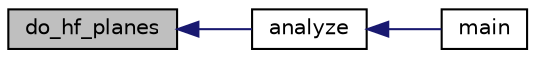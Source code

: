 digraph "do_hf_planes"
{
  edge [fontname="Helvetica",fontsize="10",labelfontname="Helvetica",labelfontsize="10"];
  node [fontname="Helvetica",fontsize="10",shape=record];
  rankdir="LR";
  Node149 [label="do_hf_planes",height=0.2,width=0.4,color="black", fillcolor="grey75", style="filled", fontcolor="black"];
  Node149 -> Node150 [dir="back",color="midnightblue",fontsize="10",style="solid",fontname="Helvetica"];
  Node150 [label="analyze",height=0.2,width=0.4,color="black", fillcolor="white", style="filled",URL="$da/d90/analyze_8_c.html#aa0c05ca3fc5b1b83451c5a4928234f5e"];
  Node150 -> Node151 [dir="back",color="midnightblue",fontsize="10",style="solid",fontname="Helvetica"];
  Node151 [label="main",height=0.2,width=0.4,color="black", fillcolor="white", style="filled",URL="$da/d90/analyze_8_c.html#a3c04138a5bfe5d72780bb7e82a18e627"];
}
